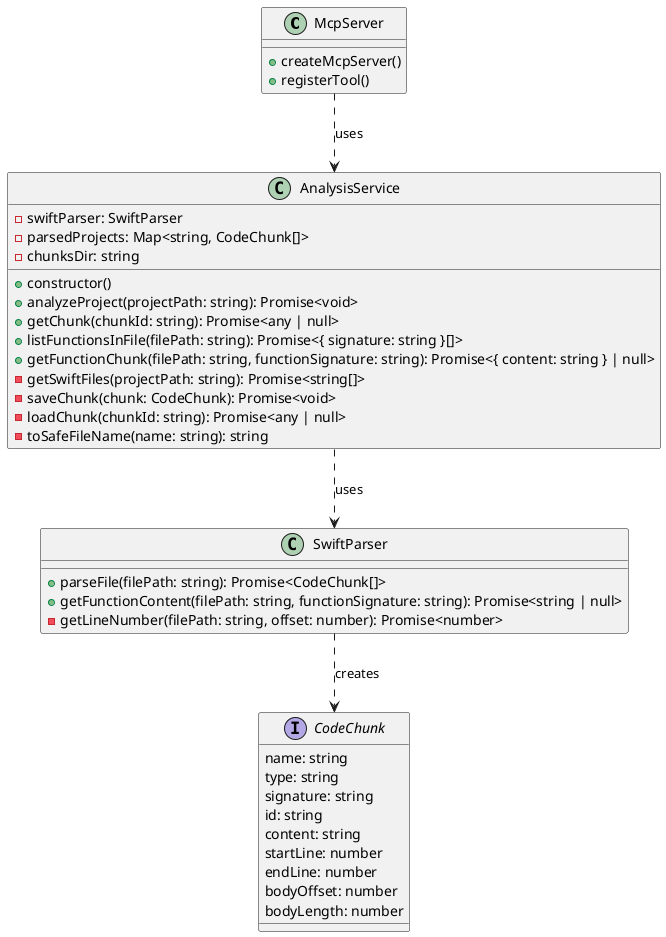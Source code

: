 @startuml

class McpServer {
  + createMcpServer()
  + registerTool()
}

class AnalysisService {
  - swiftParser: SwiftParser
  - parsedProjects: Map<string, CodeChunk[]>
  - chunksDir: string
  + constructor()
  + analyzeProject(projectPath: string): Promise<void>
  + getChunk(chunkId: string): Promise<any | null>
  + listFunctionsInFile(filePath: string): Promise<{ signature: string }[]>
  + getFunctionChunk(filePath: string, functionSignature: string): Promise<{ content: string } | null>
  - getSwiftFiles(projectPath: string): Promise<string[]>
  - saveChunk(chunk: CodeChunk): Promise<void>
  - loadChunk(chunkId: string): Promise<any | null>
  - toSafeFileName(name: string): string
}

class SwiftParser {
  + parseFile(filePath: string): Promise<CodeChunk[]>
  + getFunctionContent(filePath: string, functionSignature: string): Promise<string | null>
  - getLineNumber(filePath: string, offset: number): Promise<number>
}

interface CodeChunk {
  name: string
  type: string
  signature: string
  id: string
  content: string
  startLine: number
  endLine: number
  bodyOffset: number
  bodyLength: number
}

McpServer ..> AnalysisService : uses
AnalysisService ..> SwiftParser : uses
SwiftParser ..> CodeChunk : creates

@enduml
